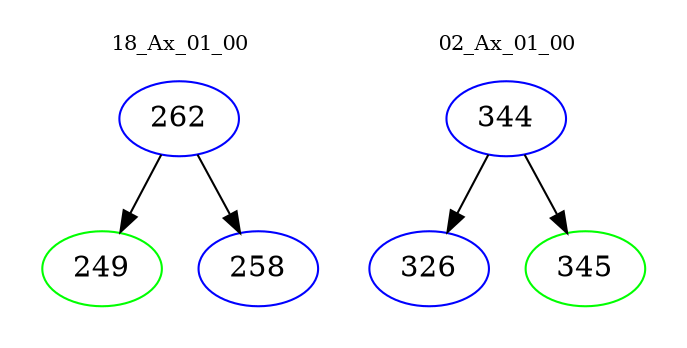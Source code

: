 digraph{
subgraph cluster_0 {
color = white
label = "18_Ax_01_00";
fontsize=10;
T0_262 [label="262", color="blue"]
T0_262 -> T0_249 [color="black"]
T0_249 [label="249", color="green"]
T0_262 -> T0_258 [color="black"]
T0_258 [label="258", color="blue"]
}
subgraph cluster_1 {
color = white
label = "02_Ax_01_00";
fontsize=10;
T1_344 [label="344", color="blue"]
T1_344 -> T1_326 [color="black"]
T1_326 [label="326", color="blue"]
T1_344 -> T1_345 [color="black"]
T1_345 [label="345", color="green"]
}
}
